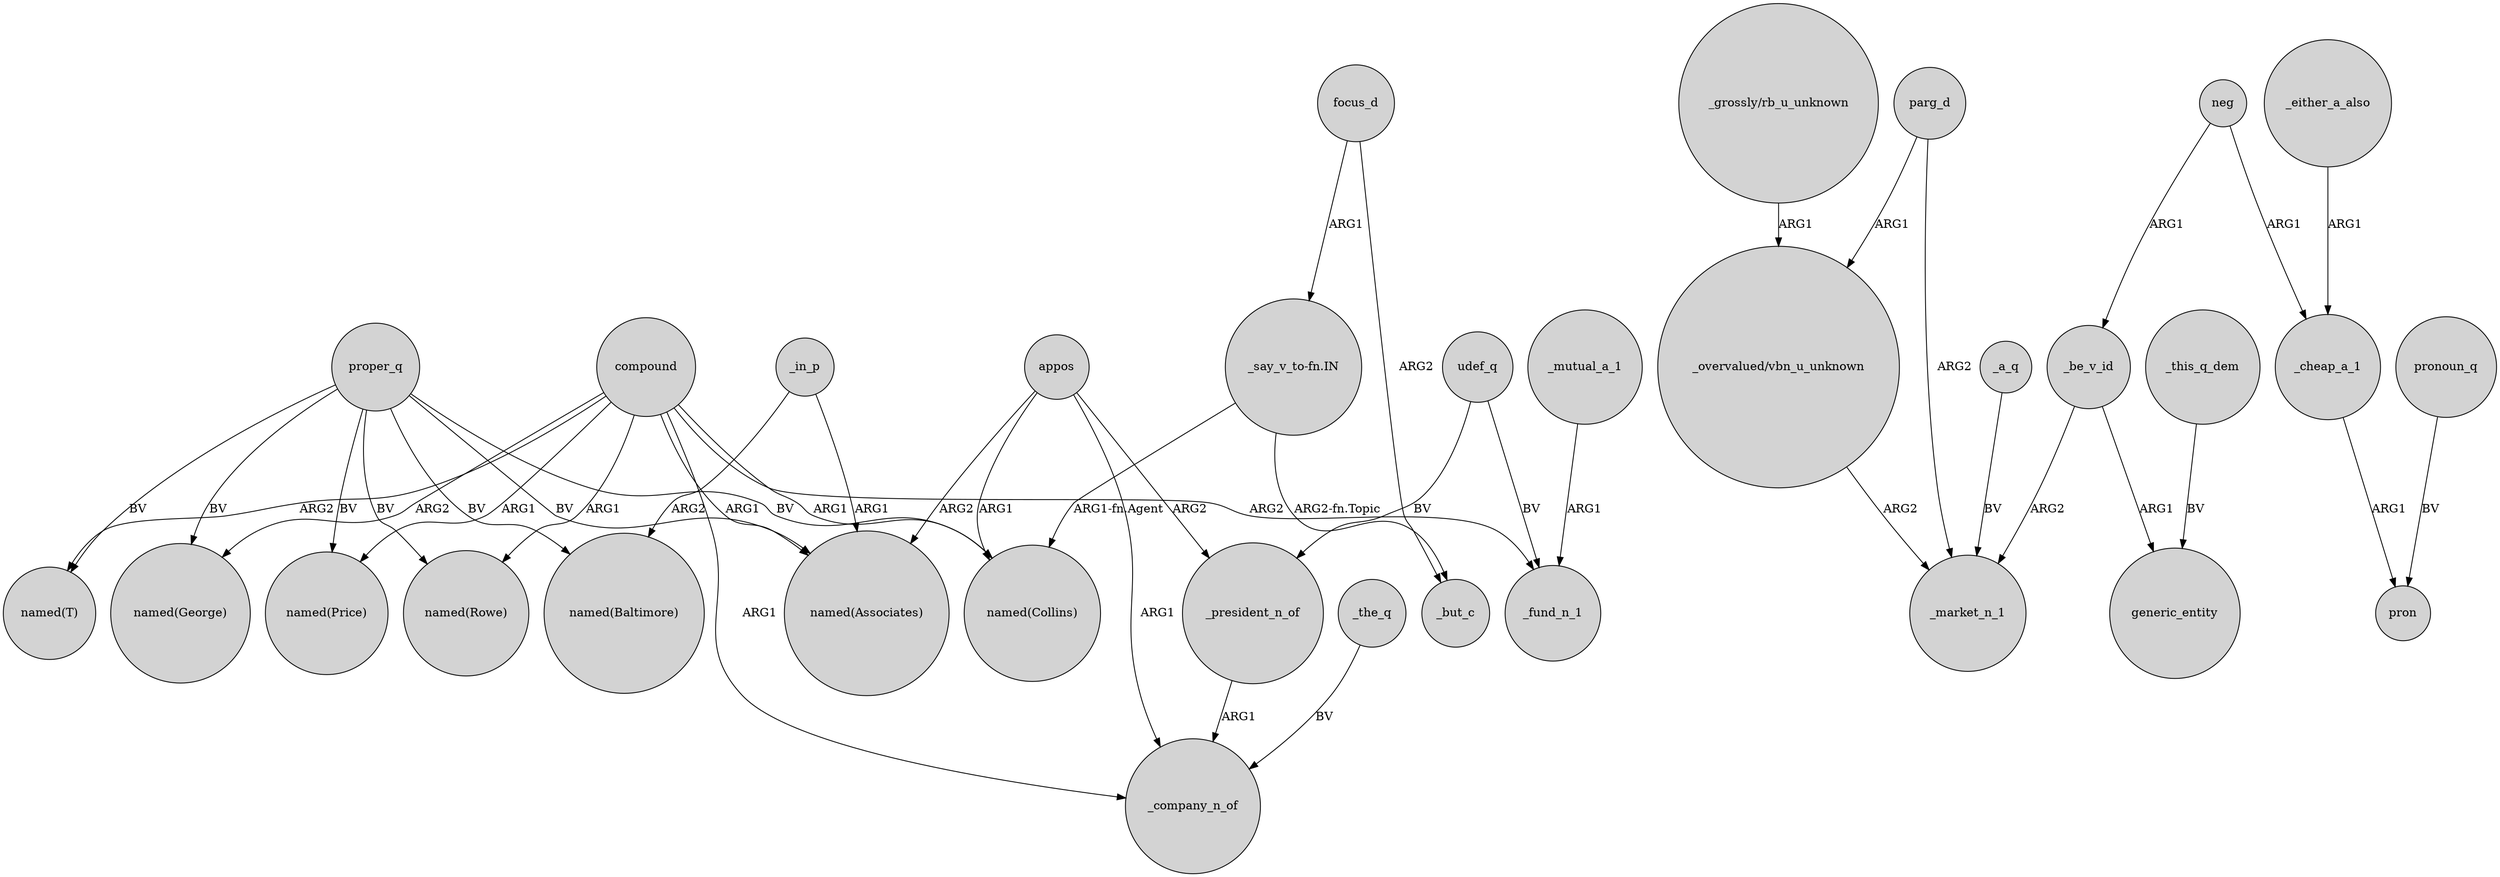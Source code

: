 digraph {
	node [shape=circle style=filled]
	proper_q -> "named(Collins)" [label=BV]
	"_overvalued/vbn_u_unknown" -> _market_n_1 [label=ARG2]
	parg_d -> "_overvalued/vbn_u_unknown" [label=ARG1]
	_mutual_a_1 -> _fund_n_1 [label=ARG1]
	compound -> "named(T)" [label=ARG2]
	compound -> "named(Collins)" [label=ARG1]
	proper_q -> "named(T)" [label=BV]
	compound -> "named(George)" [label=ARG2]
	_be_v_id -> generic_entity [label=ARG1]
	proper_q -> "named(Rowe)" [label=BV]
	compound -> _fund_n_1 [label=ARG2]
	compound -> "named(Rowe)" [label=ARG1]
	proper_q -> "named(Price)" [label=BV]
	proper_q -> "named(Baltimore)" [label=BV]
	_the_q -> _company_n_of [label=BV]
	focus_d -> _but_c [label=ARG2]
	"_say_v_to-fn.IN" -> _but_c [label="ARG2-fn.Topic"]
	parg_d -> _market_n_1 [label=ARG2]
	appos -> "named(Associates)" [label=ARG2]
	_cheap_a_1 -> pron [label=ARG1]
	appos -> _president_n_of [label=ARG2]
	pronoun_q -> pron [label=BV]
	compound -> _company_n_of [label=ARG1]
	_be_v_id -> _market_n_1 [label=ARG2]
	_this_q_dem -> generic_entity [label=BV]
	_either_a_also -> _cheap_a_1 [label=ARG1]
	udef_q -> _president_n_of [label=BV]
	_president_n_of -> _company_n_of [label=ARG1]
	"_say_v_to-fn.IN" -> "named(Collins)" [label="ARG1-fn.Agent"]
	neg -> _cheap_a_1 [label=ARG1]
	_in_p -> "named(Baltimore)" [label=ARG2]
	proper_q -> "named(George)" [label=BV]
	udef_q -> _fund_n_1 [label=BV]
	_a_q -> _market_n_1 [label=BV]
	appos -> _company_n_of [label=ARG1]
	neg -> _be_v_id [label=ARG1]
	compound -> "named(Associates)" [label=ARG1]
	proper_q -> "named(Associates)" [label=BV]
	"_grossly/rb_u_unknown" -> "_overvalued/vbn_u_unknown" [label=ARG1]
	_in_p -> "named(Associates)" [label=ARG1]
	focus_d -> "_say_v_to-fn.IN" [label=ARG1]
	appos -> "named(Collins)" [label=ARG1]
	compound -> "named(Price)" [label=ARG1]
}
